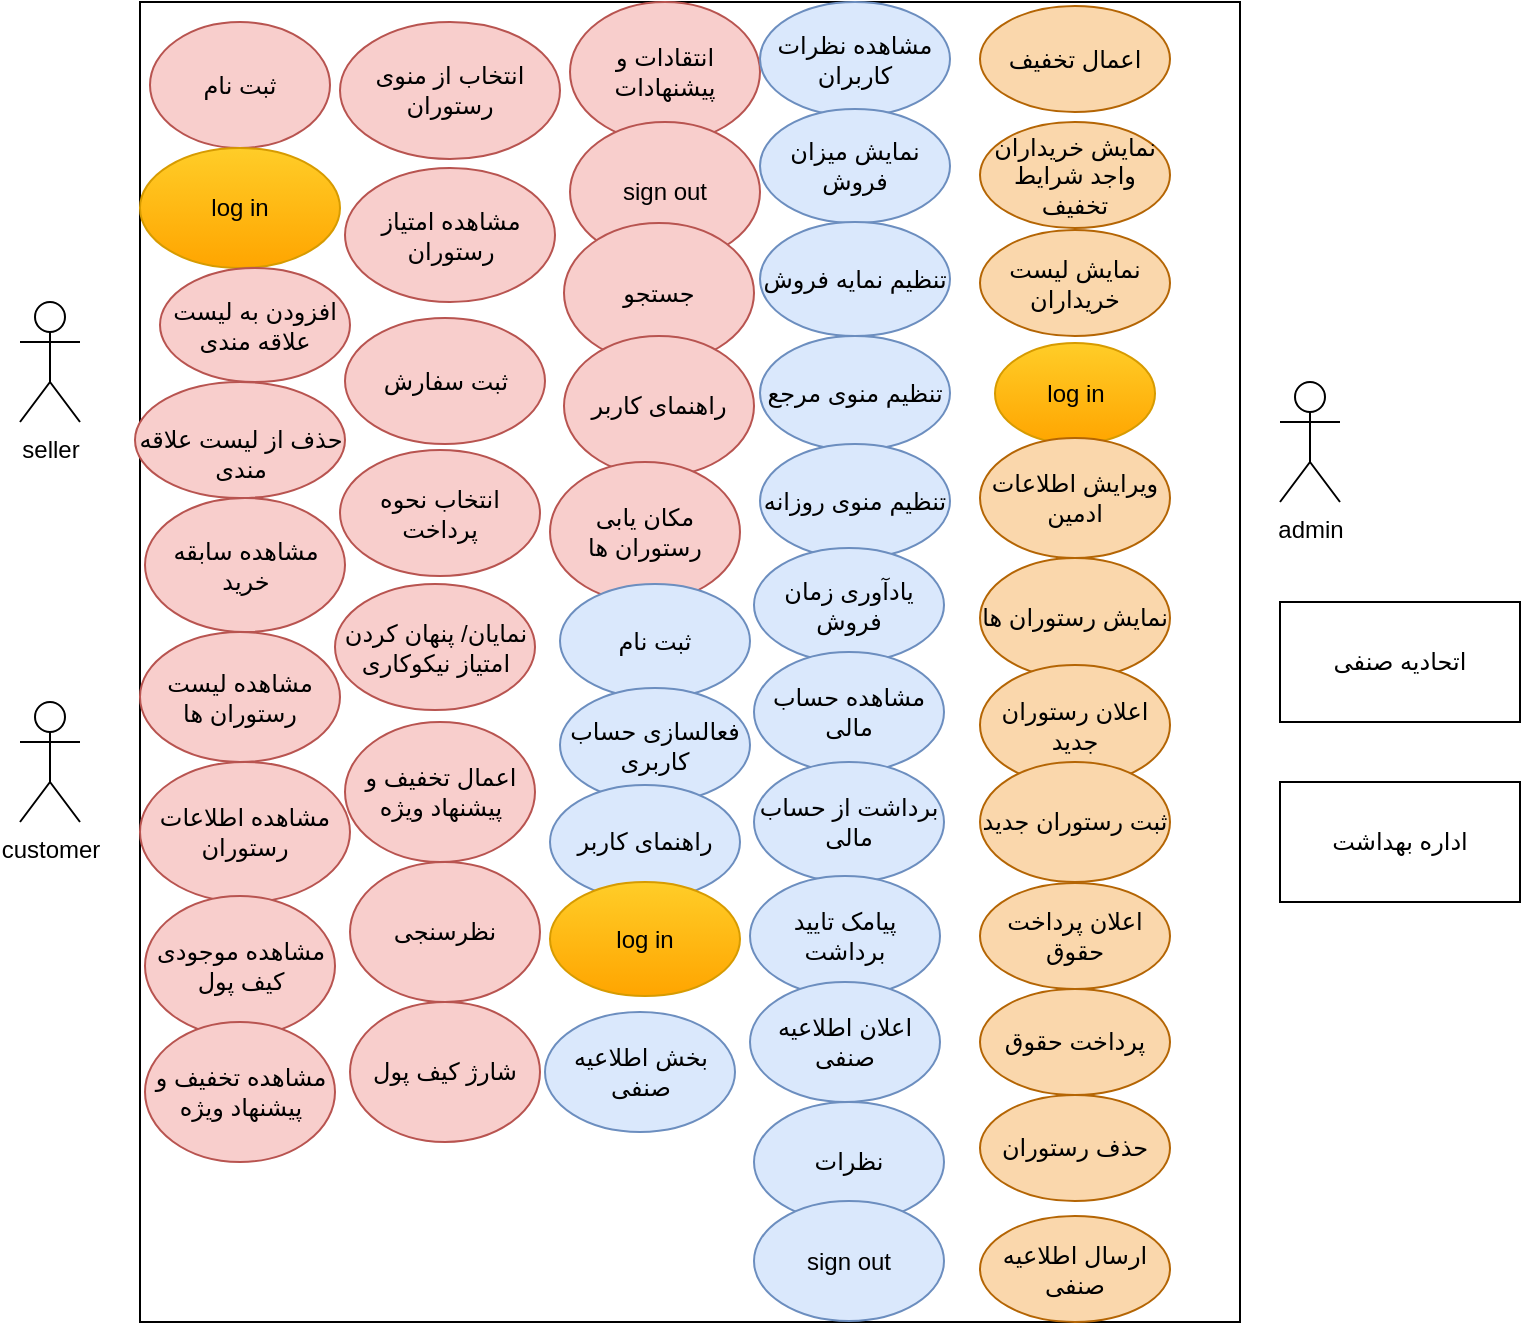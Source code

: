 <mxfile version="13.10.2" type="github">
  <diagram name="Page-1" id="e7e014a7-5840-1c2e-5031-d8a46d1fe8dd">
    <mxGraphModel dx="1038" dy="581" grid="1" gridSize="10" guides="1" tooltips="1" connect="1" arrows="1" fold="1" page="1" pageScale="1" pageWidth="1169" pageHeight="826" background="#ffffff" math="0" shadow="0">
      <root>
        <mxCell id="0" />
        <mxCell id="1" parent="0" />
        <mxCell id="Ti_cdP-LwR2GLxK3Q5Qu-41" value="" style="rounded=0;whiteSpace=wrap;html=1;" parent="1" vertex="1">
          <mxGeometry x="290" y="150" width="550" height="660" as="geometry" />
        </mxCell>
        <mxCell id="Ti_cdP-LwR2GLxK3Q5Qu-43" value="customer" style="shape=umlActor;verticalLabelPosition=bottom;verticalAlign=top;html=1;outlineConnect=0;" parent="1" vertex="1">
          <mxGeometry x="230" y="500" width="30" height="60" as="geometry" />
        </mxCell>
        <mxCell id="rXxGUh9YkXs_mze31AUG-1" value="ثبت نام" style="ellipse;whiteSpace=wrap;html=1;fillColor=#f8cecc;strokeColor=#b85450;" parent="1" vertex="1">
          <mxGeometry x="295" y="160" width="90" height="63" as="geometry" />
        </mxCell>
        <mxCell id="Ti_cdP-LwR2GLxK3Q5Qu-42" value="seller" style="shape=umlActor;verticalLabelPosition=bottom;verticalAlign=top;html=1;outlineConnect=0;" parent="1" vertex="1">
          <mxGeometry x="230" y="300" width="30" height="60" as="geometry" />
        </mxCell>
        <mxCell id="rXxGUh9YkXs_mze31AUG-5" value="admin" style="shape=umlActor;verticalLabelPosition=bottom;verticalAlign=top;html=1;outlineConnect=0;" parent="1" vertex="1">
          <mxGeometry x="860" y="340" width="30" height="60" as="geometry" />
        </mxCell>
        <mxCell id="Jm9gUiOZweeL1IYtcXkK-2" value="log in" style="ellipse;whiteSpace=wrap;html=1;fillColor=#ffcd28;strokeColor=#d79b00;gradientColor=#ffa500;" parent="1" vertex="1">
          <mxGeometry x="290" y="223" width="100" height="60" as="geometry" />
        </mxCell>
        <mxCell id="oFaBCXIpXnut_KhmdDa9-1" value="افزودن به لیست علاقه مندی" style="ellipse;whiteSpace=wrap;html=1;fillColor=#f8cecc;strokeColor=#b85450;" vertex="1" parent="1">
          <mxGeometry x="300" y="283" width="95" height="57" as="geometry" />
        </mxCell>
        <mxCell id="oFaBCXIpXnut_KhmdDa9-2" value="&lt;br&gt;حذف از لیست علاقه مندی" style="ellipse;whiteSpace=wrap;html=1;fillColor=#f8cecc;strokeColor=#b85450;" vertex="1" parent="1">
          <mxGeometry x="287.5" y="340" width="105" height="58" as="geometry" />
        </mxCell>
        <mxCell id="oFaBCXIpXnut_KhmdDa9-3" value="مشاهده سابقه خرید" style="ellipse;whiteSpace=wrap;html=1;fillColor=#f8cecc;strokeColor=#b85450;" vertex="1" parent="1">
          <mxGeometry x="292.5" y="398" width="100" height="67" as="geometry" />
        </mxCell>
        <mxCell id="oFaBCXIpXnut_KhmdDa9-5" value="اتحادیه صنفی" style="rounded=0;whiteSpace=wrap;html=1;" vertex="1" parent="1">
          <mxGeometry x="860" y="450" width="120" height="60" as="geometry" />
        </mxCell>
        <mxCell id="oFaBCXIpXnut_KhmdDa9-6" value="اداره بهداشت" style="rounded=0;whiteSpace=wrap;html=1;" vertex="1" parent="1">
          <mxGeometry x="860" y="540" width="120" height="60" as="geometry" />
        </mxCell>
        <mxCell id="oFaBCXIpXnut_KhmdDa9-7" value="مشاهده لیست رستوران ها" style="ellipse;whiteSpace=wrap;html=1;fillColor=#f8cecc;strokeColor=#b85450;" vertex="1" parent="1">
          <mxGeometry x="290" y="465" width="100" height="65" as="geometry" />
        </mxCell>
        <mxCell id="oFaBCXIpXnut_KhmdDa9-8" value="مشاهده اطلاعات رستوران" style="ellipse;whiteSpace=wrap;html=1;fillColor=#f8cecc;strokeColor=#b85450;" vertex="1" parent="1">
          <mxGeometry x="290" y="530" width="105" height="70" as="geometry" />
        </mxCell>
        <mxCell id="oFaBCXIpXnut_KhmdDa9-9" style="edgeStyle=orthogonalEdgeStyle;rounded=0;orthogonalLoop=1;jettySize=auto;html=1;exitX=0.5;exitY=1;exitDx=0;exitDy=0;" edge="1" parent="1" source="oFaBCXIpXnut_KhmdDa9-7" target="oFaBCXIpXnut_KhmdDa9-7">
          <mxGeometry relative="1" as="geometry" />
        </mxCell>
        <mxCell id="oFaBCXIpXnut_KhmdDa9-10" value="انتخاب از منوی رستوران" style="ellipse;whiteSpace=wrap;html=1;fillColor=#f8cecc;strokeColor=#b85450;" vertex="1" parent="1">
          <mxGeometry x="390" y="160" width="110" height="68.5" as="geometry" />
        </mxCell>
        <mxCell id="oFaBCXIpXnut_KhmdDa9-11" value="مشاهده امتیاز رستوران" style="ellipse;whiteSpace=wrap;html=1;fillColor=#f8cecc;strokeColor=#b85450;" vertex="1" parent="1">
          <mxGeometry x="392.5" y="233" width="105" height="67" as="geometry" />
        </mxCell>
        <mxCell id="oFaBCXIpXnut_KhmdDa9-12" value="ثبت سفارش" style="ellipse;whiteSpace=wrap;html=1;fillColor=#f8cecc;strokeColor=#b85450;" vertex="1" parent="1">
          <mxGeometry x="392.5" y="308" width="100" height="63" as="geometry" />
        </mxCell>
        <mxCell id="oFaBCXIpXnut_KhmdDa9-13" value="انتخاب نحوه پرداخت" style="ellipse;whiteSpace=wrap;html=1;fillColor=#f8cecc;strokeColor=#b85450;" vertex="1" parent="1">
          <mxGeometry x="390" y="374" width="100" height="63" as="geometry" />
        </mxCell>
        <mxCell id="oFaBCXIpXnut_KhmdDa9-14" value="&lt;div&gt;نمایان/ پنهان کردن &lt;br&gt;&lt;/div&gt;&lt;div&gt;امتیاز نیکوکاری&lt;br&gt;&lt;/div&gt;" style="ellipse;whiteSpace=wrap;html=1;fillColor=#f8cecc;strokeColor=#b85450;" vertex="1" parent="1">
          <mxGeometry x="387.5" y="441" width="100" height="63" as="geometry" />
        </mxCell>
        <mxCell id="oFaBCXIpXnut_KhmdDa9-15" value="اعمال تخفیف و پیشنهاد ویژه" style="ellipse;whiteSpace=wrap;html=1;fillColor=#f8cecc;strokeColor=#b85450;" vertex="1" parent="1">
          <mxGeometry x="392.5" y="510" width="95" height="70" as="geometry" />
        </mxCell>
        <mxCell id="oFaBCXIpXnut_KhmdDa9-16" value="نظرسنجی" style="ellipse;whiteSpace=wrap;html=1;fillColor=#f8cecc;strokeColor=#b85450;" vertex="1" parent="1">
          <mxGeometry x="395" y="580" width="95" height="70" as="geometry" />
        </mxCell>
        <mxCell id="oFaBCXIpXnut_KhmdDa9-17" value="مشاهده موجودی کیف پول" style="ellipse;whiteSpace=wrap;html=1;fillColor=#f8cecc;strokeColor=#b85450;" vertex="1" parent="1">
          <mxGeometry x="292.5" y="597" width="95" height="70" as="geometry" />
        </mxCell>
        <mxCell id="oFaBCXIpXnut_KhmdDa9-18" value="شارژ کیف پول" style="ellipse;whiteSpace=wrap;html=1;fillColor=#f8cecc;strokeColor=#b85450;" vertex="1" parent="1">
          <mxGeometry x="395" y="650" width="95" height="70" as="geometry" />
        </mxCell>
        <mxCell id="oFaBCXIpXnut_KhmdDa9-19" value="انتقادات و پیشنهادات" style="ellipse;whiteSpace=wrap;html=1;fillColor=#f8cecc;strokeColor=#b85450;" vertex="1" parent="1">
          <mxGeometry x="505" y="150" width="95" height="70" as="geometry" />
        </mxCell>
        <mxCell id="oFaBCXIpXnut_KhmdDa9-20" value="sign out" style="ellipse;whiteSpace=wrap;html=1;fillColor=#f8cecc;strokeColor=#b85450;" vertex="1" parent="1">
          <mxGeometry x="505" y="210" width="95" height="70" as="geometry" />
        </mxCell>
        <mxCell id="oFaBCXIpXnut_KhmdDa9-21" value="جستجو" style="ellipse;whiteSpace=wrap;html=1;fillColor=#f8cecc;strokeColor=#b85450;" vertex="1" parent="1">
          <mxGeometry x="502" y="260.5" width="95" height="70" as="geometry" />
        </mxCell>
        <mxCell id="oFaBCXIpXnut_KhmdDa9-22" value="راهنمای کاربر" style="ellipse;whiteSpace=wrap;html=1;fillColor=#f8cecc;strokeColor=#b85450;" vertex="1" parent="1">
          <mxGeometry x="502" y="317" width="95" height="70" as="geometry" />
        </mxCell>
        <mxCell id="oFaBCXIpXnut_KhmdDa9-23" value="مکان یابی رستوران ها" style="ellipse;whiteSpace=wrap;html=1;fillColor=#f8cecc;strokeColor=#b85450;" vertex="1" parent="1">
          <mxGeometry x="495" y="380" width="95" height="70" as="geometry" />
        </mxCell>
        <mxCell id="oFaBCXIpXnut_KhmdDa9-24" value="مشاهده تخفیف و پیشنهاد ویژه" style="ellipse;whiteSpace=wrap;html=1;fillColor=#f8cecc;strokeColor=#b85450;" vertex="1" parent="1">
          <mxGeometry x="292.5" y="660" width="95" height="70" as="geometry" />
        </mxCell>
        <mxCell id="oFaBCXIpXnut_KhmdDa9-25" value="ثبت نام" style="ellipse;whiteSpace=wrap;html=1;fillColor=#dae8fc;strokeColor=#6c8ebf;" vertex="1" parent="1">
          <mxGeometry x="500" y="441" width="95" height="57" as="geometry" />
        </mxCell>
        <mxCell id="oFaBCXIpXnut_KhmdDa9-26" value="فعالسازی حساب کاربری" style="ellipse;whiteSpace=wrap;html=1;fillColor=#dae8fc;strokeColor=#6c8ebf;" vertex="1" parent="1">
          <mxGeometry x="500" y="493" width="95" height="57" as="geometry" />
        </mxCell>
        <mxCell id="oFaBCXIpXnut_KhmdDa9-27" value="راهنمای کاربر" style="ellipse;whiteSpace=wrap;html=1;fillColor=#dae8fc;strokeColor=#6c8ebf;" vertex="1" parent="1">
          <mxGeometry x="495" y="541.5" width="95" height="57" as="geometry" />
        </mxCell>
        <mxCell id="oFaBCXIpXnut_KhmdDa9-28" value="log in" style="ellipse;whiteSpace=wrap;html=1;fillColor=#ffcd28;strokeColor=#d79b00;gradientColor=#ffa500;" vertex="1" parent="1">
          <mxGeometry x="495" y="590" width="95" height="57" as="geometry" />
        </mxCell>
        <mxCell id="oFaBCXIpXnut_KhmdDa9-29" value="مشاهده نظرات کاربران" style="ellipse;whiteSpace=wrap;html=1;fillColor=#dae8fc;strokeColor=#6c8ebf;" vertex="1" parent="1">
          <mxGeometry x="600" y="150" width="95" height="57" as="geometry" />
        </mxCell>
        <mxCell id="oFaBCXIpXnut_KhmdDa9-30" value="نمایش میزان فروش" style="ellipse;whiteSpace=wrap;html=1;fillColor=#dae8fc;strokeColor=#6c8ebf;" vertex="1" parent="1">
          <mxGeometry x="600" y="203.5" width="95" height="57" as="geometry" />
        </mxCell>
        <mxCell id="oFaBCXIpXnut_KhmdDa9-31" value="تنظیم نمایه فروش" style="ellipse;whiteSpace=wrap;html=1;fillColor=#dae8fc;strokeColor=#6c8ebf;" vertex="1" parent="1">
          <mxGeometry x="600" y="260" width="95" height="57" as="geometry" />
        </mxCell>
        <mxCell id="oFaBCXIpXnut_KhmdDa9-32" value="تنظیم منوی مرجع" style="ellipse;whiteSpace=wrap;html=1;fillColor=#dae8fc;strokeColor=#6c8ebf;" vertex="1" parent="1">
          <mxGeometry x="600" y="317" width="95" height="57" as="geometry" />
        </mxCell>
        <mxCell id="oFaBCXIpXnut_KhmdDa9-33" value="تنظیم منوی روزانه" style="ellipse;whiteSpace=wrap;html=1;fillColor=#dae8fc;strokeColor=#6c8ebf;" vertex="1" parent="1">
          <mxGeometry x="600" y="371" width="95" height="57" as="geometry" />
        </mxCell>
        <mxCell id="oFaBCXIpXnut_KhmdDa9-34" value="یادآوری زمان فروش" style="ellipse;whiteSpace=wrap;html=1;fillColor=#dae8fc;strokeColor=#6c8ebf;" vertex="1" parent="1">
          <mxGeometry x="597" y="423" width="95" height="57" as="geometry" />
        </mxCell>
        <mxCell id="oFaBCXIpXnut_KhmdDa9-35" value="مشاهده حساب مالی" style="ellipse;whiteSpace=wrap;html=1;fillColor=#dae8fc;strokeColor=#6c8ebf;" vertex="1" parent="1">
          <mxGeometry x="597" y="475" width="95" height="60" as="geometry" />
        </mxCell>
        <mxCell id="oFaBCXIpXnut_KhmdDa9-36" value="برداشت از حساب مالی" style="ellipse;whiteSpace=wrap;html=1;fillColor=#dae8fc;strokeColor=#6c8ebf;" vertex="1" parent="1">
          <mxGeometry x="597" y="530" width="95" height="60" as="geometry" />
        </mxCell>
        <mxCell id="oFaBCXIpXnut_KhmdDa9-37" value="پیامک تایید برداشت" style="ellipse;whiteSpace=wrap;html=1;fillColor=#dae8fc;strokeColor=#6c8ebf;" vertex="1" parent="1">
          <mxGeometry x="595" y="587" width="95" height="60" as="geometry" />
        </mxCell>
        <mxCell id="oFaBCXIpXnut_KhmdDa9-38" value="اعلان اطلاعیه صنفی" style="ellipse;whiteSpace=wrap;html=1;fillColor=#dae8fc;strokeColor=#6c8ebf;" vertex="1" parent="1">
          <mxGeometry x="595" y="640" width="95" height="60" as="geometry" />
        </mxCell>
        <mxCell id="oFaBCXIpXnut_KhmdDa9-39" value="بخش اطلاعیه صنفی" style="ellipse;whiteSpace=wrap;html=1;fillColor=#dae8fc;strokeColor=#6c8ebf;" vertex="1" parent="1">
          <mxGeometry x="492.5" y="655" width="95" height="60" as="geometry" />
        </mxCell>
        <mxCell id="oFaBCXIpXnut_KhmdDa9-40" value="نظرات" style="ellipse;whiteSpace=wrap;html=1;fillColor=#dae8fc;strokeColor=#6c8ebf;" vertex="1" parent="1">
          <mxGeometry x="597" y="700" width="95" height="60" as="geometry" />
        </mxCell>
        <mxCell id="oFaBCXIpXnut_KhmdDa9-41" value="sign out" style="ellipse;whiteSpace=wrap;html=1;fillColor=#dae8fc;strokeColor=#6c8ebf;" vertex="1" parent="1">
          <mxGeometry x="597" y="749.5" width="95" height="60" as="geometry" />
        </mxCell>
        <mxCell id="oFaBCXIpXnut_KhmdDa9-42" value="log in" style="ellipse;whiteSpace=wrap;html=1;fillColor=#ffcd28;strokeColor=#d79b00;gradientColor=#ffa500;" vertex="1" parent="1">
          <mxGeometry x="717.5" y="320.5" width="80" height="50.5" as="geometry" />
        </mxCell>
        <mxCell id="oFaBCXIpXnut_KhmdDa9-43" value="ویرایش اطلاعات ادمین" style="ellipse;whiteSpace=wrap;html=1;fillColor=#fad7ac;strokeColor=#b46504;" vertex="1" parent="1">
          <mxGeometry x="710" y="368" width="95" height="60" as="geometry" />
        </mxCell>
        <mxCell id="oFaBCXIpXnut_KhmdDa9-44" value="نمایش رستوران ها" style="ellipse;whiteSpace=wrap;html=1;fillColor=#fad7ac;strokeColor=#b46504;" vertex="1" parent="1">
          <mxGeometry x="710" y="428" width="95" height="60" as="geometry" />
        </mxCell>
        <mxCell id="oFaBCXIpXnut_KhmdDa9-46" value="اعلان رستوران جدید" style="ellipse;whiteSpace=wrap;html=1;fillColor=#fad7ac;strokeColor=#b46504;" vertex="1" parent="1">
          <mxGeometry x="710" y="481.5" width="95" height="60" as="geometry" />
        </mxCell>
        <mxCell id="oFaBCXIpXnut_KhmdDa9-47" value="ثبت رستوران جدید" style="ellipse;whiteSpace=wrap;html=1;fillColor=#fad7ac;strokeColor=#b46504;" vertex="1" parent="1">
          <mxGeometry x="710" y="530" width="95" height="60" as="geometry" />
        </mxCell>
        <mxCell id="oFaBCXIpXnut_KhmdDa9-48" value="اعلان پرداخت حقوق" style="ellipse;whiteSpace=wrap;html=1;fillColor=#fad7ac;strokeColor=#b46504;" vertex="1" parent="1">
          <mxGeometry x="710" y="590.5" width="95" height="53" as="geometry" />
        </mxCell>
        <mxCell id="oFaBCXIpXnut_KhmdDa9-49" value="پرداخت حقوق" style="ellipse;whiteSpace=wrap;html=1;fillColor=#fad7ac;strokeColor=#b46504;" vertex="1" parent="1">
          <mxGeometry x="710" y="643.5" width="95" height="53" as="geometry" />
        </mxCell>
        <mxCell id="oFaBCXIpXnut_KhmdDa9-50" value="حذف رستوران" style="ellipse;whiteSpace=wrap;html=1;fillColor=#fad7ac;strokeColor=#b46504;" vertex="1" parent="1">
          <mxGeometry x="710" y="696.5" width="95" height="53" as="geometry" />
        </mxCell>
        <mxCell id="oFaBCXIpXnut_KhmdDa9-51" value="ارسال اطلاعیه صنفی" style="ellipse;whiteSpace=wrap;html=1;fillColor=#fad7ac;strokeColor=#b46504;" vertex="1" parent="1">
          <mxGeometry x="710" y="757" width="95" height="53" as="geometry" />
        </mxCell>
        <mxCell id="oFaBCXIpXnut_KhmdDa9-52" value="نمایش لیست خریداران" style="ellipse;whiteSpace=wrap;html=1;fillColor=#fad7ac;strokeColor=#b46504;" vertex="1" parent="1">
          <mxGeometry x="710" y="264" width="95" height="53" as="geometry" />
        </mxCell>
        <mxCell id="oFaBCXIpXnut_KhmdDa9-53" value="نمایش خریداران واجد شرایط تخفیف" style="ellipse;whiteSpace=wrap;html=1;fillColor=#fad7ac;strokeColor=#b46504;" vertex="1" parent="1">
          <mxGeometry x="710" y="210" width="95" height="53" as="geometry" />
        </mxCell>
        <mxCell id="oFaBCXIpXnut_KhmdDa9-54" value="اعمال تخفیف" style="ellipse;whiteSpace=wrap;html=1;fillColor=#fad7ac;strokeColor=#b46504;" vertex="1" parent="1">
          <mxGeometry x="710" y="152" width="95" height="53" as="geometry" />
        </mxCell>
      </root>
    </mxGraphModel>
  </diagram>
</mxfile>
